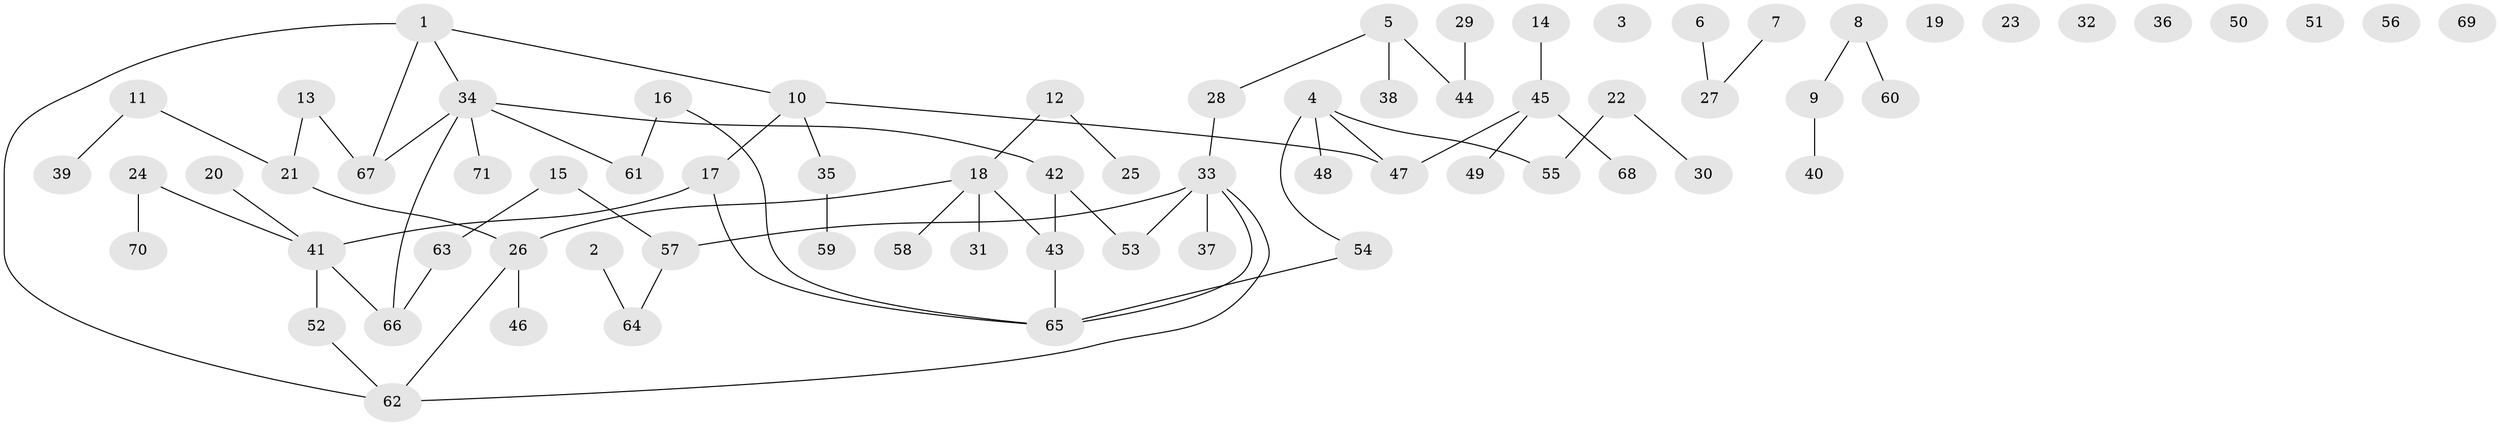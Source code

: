// coarse degree distribution, {11: 0.02857142857142857, 1: 0.42857142857142855, 0: 0.2571428571428571, 6: 0.05714285714285714, 2: 0.08571428571428572, 5: 0.02857142857142857, 3: 0.08571428571428572, 4: 0.02857142857142857}
// Generated by graph-tools (version 1.1) at 2025/16/03/04/25 18:16:35]
// undirected, 71 vertices, 70 edges
graph export_dot {
graph [start="1"]
  node [color=gray90,style=filled];
  1;
  2;
  3;
  4;
  5;
  6;
  7;
  8;
  9;
  10;
  11;
  12;
  13;
  14;
  15;
  16;
  17;
  18;
  19;
  20;
  21;
  22;
  23;
  24;
  25;
  26;
  27;
  28;
  29;
  30;
  31;
  32;
  33;
  34;
  35;
  36;
  37;
  38;
  39;
  40;
  41;
  42;
  43;
  44;
  45;
  46;
  47;
  48;
  49;
  50;
  51;
  52;
  53;
  54;
  55;
  56;
  57;
  58;
  59;
  60;
  61;
  62;
  63;
  64;
  65;
  66;
  67;
  68;
  69;
  70;
  71;
  1 -- 10;
  1 -- 34;
  1 -- 62;
  1 -- 67;
  2 -- 64;
  4 -- 47;
  4 -- 48;
  4 -- 54;
  4 -- 55;
  5 -- 28;
  5 -- 38;
  5 -- 44;
  6 -- 27;
  7 -- 27;
  8 -- 9;
  8 -- 60;
  9 -- 40;
  10 -- 17;
  10 -- 35;
  10 -- 47;
  11 -- 21;
  11 -- 39;
  12 -- 18;
  12 -- 25;
  13 -- 21;
  13 -- 67;
  14 -- 45;
  15 -- 57;
  15 -- 63;
  16 -- 61;
  16 -- 65;
  17 -- 41;
  17 -- 65;
  18 -- 26;
  18 -- 31;
  18 -- 43;
  18 -- 58;
  20 -- 41;
  21 -- 26;
  22 -- 30;
  22 -- 55;
  24 -- 41;
  24 -- 70;
  26 -- 46;
  26 -- 62;
  28 -- 33;
  29 -- 44;
  33 -- 37;
  33 -- 53;
  33 -- 57;
  33 -- 62;
  33 -- 65;
  34 -- 42;
  34 -- 61;
  34 -- 66;
  34 -- 67;
  34 -- 71;
  35 -- 59;
  41 -- 52;
  41 -- 66;
  42 -- 43;
  42 -- 53;
  43 -- 65;
  45 -- 47;
  45 -- 49;
  45 -- 68;
  52 -- 62;
  54 -- 65;
  57 -- 64;
  63 -- 66;
}
